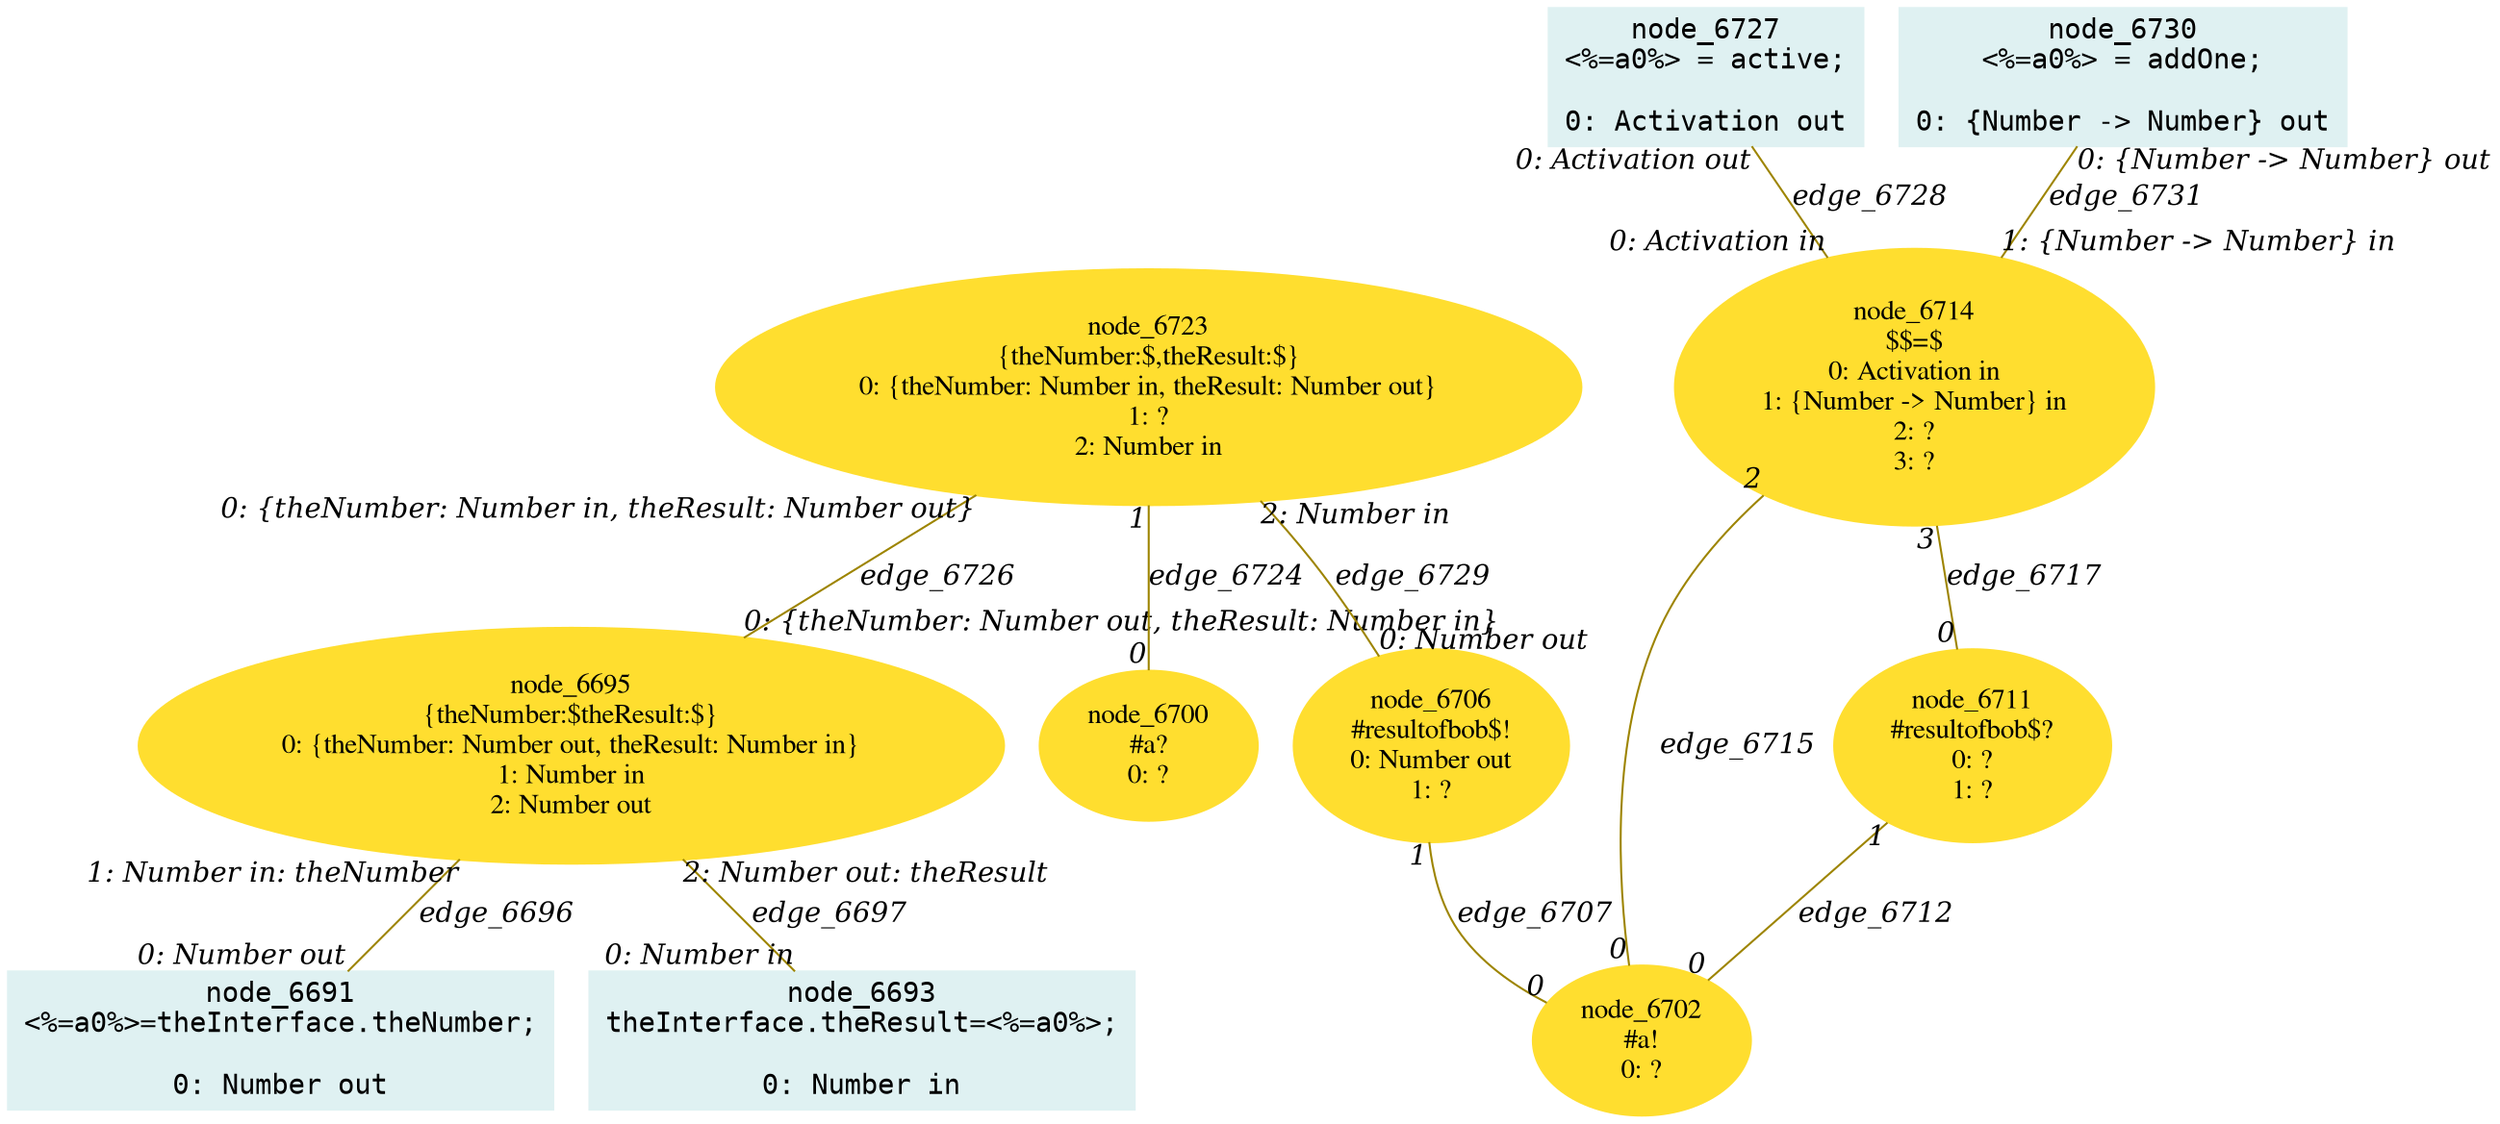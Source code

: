 digraph g{node_6691 [shape="box", style="filled", color="#dff1f2", fontname="Courier", label="node_6691
<%=a0%>=theInterface.theNumber;

0: Number out" ]
node_6693 [shape="box", style="filled", color="#dff1f2", fontname="Courier", label="node_6693
theInterface.theResult=<%=a0%>;

0: Number in" ]
node_6695 [shape="ellipse", style="filled", color="#ffde2f", fontname="Times", label="node_6695
{theNumber:$theResult:$}
0: {theNumber: Number out, theResult: Number in}
1: Number in
2: Number out" ]
node_6700 [shape="ellipse", style="filled", color="#ffde2f", fontname="Times", label="node_6700
#a?
0: ?" ]
node_6702 [shape="ellipse", style="filled", color="#ffde2f", fontname="Times", label="node_6702
#a!
0: ?" ]
node_6706 [shape="ellipse", style="filled", color="#ffde2f", fontname="Times", label="node_6706
#resultofbob$!
0: Number out
1: ?" ]
node_6711 [shape="ellipse", style="filled", color="#ffde2f", fontname="Times", label="node_6711
#resultofbob$?
0: ?
1: ?" ]
node_6714 [shape="ellipse", style="filled", color="#ffde2f", fontname="Times", label="node_6714
$$=$
0: Activation in
1: {Number -> Number} in
2: ?
3: ?" ]
node_6723 [shape="ellipse", style="filled", color="#ffde2f", fontname="Times", label="node_6723
{theNumber:$,theResult:$}
0: {theNumber: Number in, theResult: Number out}
1: ?
2: Number in" ]
node_6727 [shape="box", style="filled", color="#dff1f2", fontname="Courier", label="node_6727
<%=a0%> = active;

0: Activation out" ]
node_6730 [shape="box", style="filled", color="#dff1f2", fontname="Courier", label="node_6730
<%=a0%> = addOne;

0: {Number -> Number} out" ]
node_6695 -> node_6691 [dir=none, arrowHead=none, fontname="Times-Italic", arrowsize=1, color="#9d8400", label="edge_6696",  headlabel="0: Number out", taillabel="1: Number in: theNumber" ]
node_6695 -> node_6693 [dir=none, arrowHead=none, fontname="Times-Italic", arrowsize=1, color="#9d8400", label="edge_6697",  headlabel="0: Number in", taillabel="2: Number out: theResult" ]
node_6706 -> node_6702 [dir=none, arrowHead=none, fontname="Times-Italic", arrowsize=1, color="#9d8400", label="edge_6707",  headlabel="0", taillabel="1" ]
node_6711 -> node_6702 [dir=none, arrowHead=none, fontname="Times-Italic", arrowsize=1, color="#9d8400", label="edge_6712",  headlabel="0", taillabel="1" ]
node_6714 -> node_6702 [dir=none, arrowHead=none, fontname="Times-Italic", arrowsize=1, color="#9d8400", label="edge_6715",  headlabel="0", taillabel="2" ]
node_6714 -> node_6711 [dir=none, arrowHead=none, fontname="Times-Italic", arrowsize=1, color="#9d8400", label="edge_6717",  headlabel="0", taillabel="3" ]
node_6723 -> node_6700 [dir=none, arrowHead=none, fontname="Times-Italic", arrowsize=1, color="#9d8400", label="edge_6724",  headlabel="0", taillabel="1" ]
node_6723 -> node_6695 [dir=none, arrowHead=none, fontname="Times-Italic", arrowsize=1, color="#9d8400", label="edge_6726",  headlabel="0: {theNumber: Number out, theResult: Number in}", taillabel="0: {theNumber: Number in, theResult: Number out}" ]
node_6727 -> node_6714 [dir=none, arrowHead=none, fontname="Times-Italic", arrowsize=1, color="#9d8400", label="edge_6728",  headlabel="0: Activation in", taillabel="0: Activation out" ]
node_6723 -> node_6706 [dir=none, arrowHead=none, fontname="Times-Italic", arrowsize=1, color="#9d8400", label="edge_6729",  headlabel="0: Number out", taillabel="2: Number in" ]
node_6730 -> node_6714 [dir=none, arrowHead=none, fontname="Times-Italic", arrowsize=1, color="#9d8400", label="edge_6731",  headlabel="1: {Number -> Number} in", taillabel="0: {Number -> Number} out" ]
}